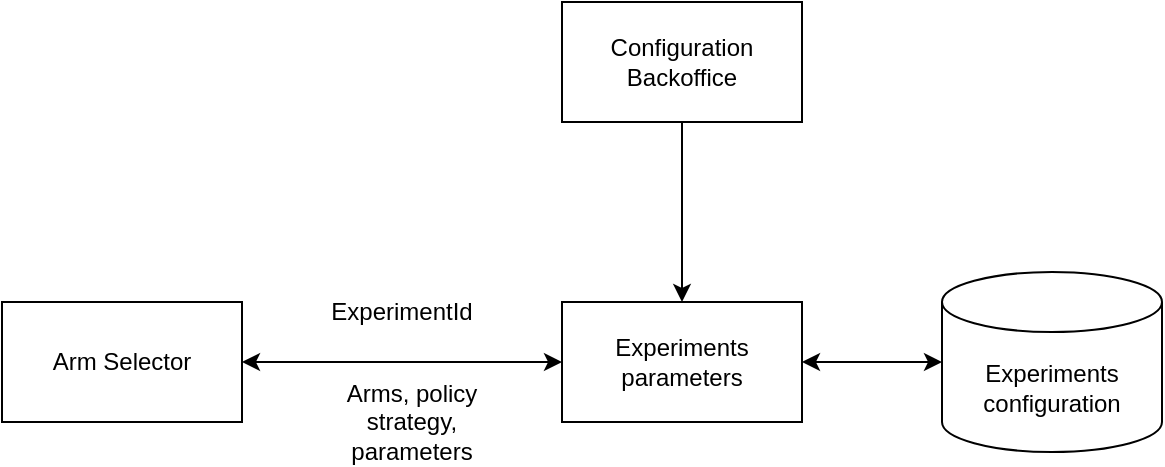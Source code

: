 <mxfile version="21.2.4" type="device">
  <diagram name="Page-1" id="KJau5NwkdW8614ORwbEg">
    <mxGraphModel dx="954" dy="559" grid="1" gridSize="10" guides="1" tooltips="1" connect="1" arrows="1" fold="1" page="1" pageScale="1" pageWidth="850" pageHeight="1100" math="0" shadow="0">
      <root>
        <mxCell id="0" />
        <mxCell id="1" parent="0" />
        <mxCell id="Ko60dQbkGXw1zQ9BxTi5-1" value="Arm Selector" style="rounded=0;whiteSpace=wrap;html=1;" vertex="1" parent="1">
          <mxGeometry x="60" y="200" width="120" height="60" as="geometry" />
        </mxCell>
        <mxCell id="Ko60dQbkGXw1zQ9BxTi5-2" value="Experiments parameters" style="rounded=0;whiteSpace=wrap;html=1;" vertex="1" parent="1">
          <mxGeometry x="340" y="200" width="120" height="60" as="geometry" />
        </mxCell>
        <mxCell id="Ko60dQbkGXw1zQ9BxTi5-3" value="Experiments configuration" style="shape=cylinder3;whiteSpace=wrap;html=1;boundedLbl=1;backgroundOutline=1;size=15;" vertex="1" parent="1">
          <mxGeometry x="530" y="185" width="110" height="90" as="geometry" />
        </mxCell>
        <mxCell id="Ko60dQbkGXw1zQ9BxTi5-4" value="" style="endArrow=classic;startArrow=classic;html=1;rounded=0;exitX=1;exitY=0.5;exitDx=0;exitDy=0;entryX=0;entryY=0.5;entryDx=0;entryDy=0;" edge="1" parent="1" source="Ko60dQbkGXw1zQ9BxTi5-1" target="Ko60dQbkGXw1zQ9BxTi5-2">
          <mxGeometry width="50" height="50" relative="1" as="geometry">
            <mxPoint x="400" y="350" as="sourcePoint" />
            <mxPoint x="450" y="300" as="targetPoint" />
          </mxGeometry>
        </mxCell>
        <mxCell id="Ko60dQbkGXw1zQ9BxTi5-5" value="" style="endArrow=classic;startArrow=classic;html=1;rounded=0;entryX=0;entryY=0.5;entryDx=0;entryDy=0;entryPerimeter=0;exitX=1;exitY=0.5;exitDx=0;exitDy=0;" edge="1" parent="1" source="Ko60dQbkGXw1zQ9BxTi5-2" target="Ko60dQbkGXw1zQ9BxTi5-3">
          <mxGeometry width="50" height="50" relative="1" as="geometry">
            <mxPoint x="400" y="350" as="sourcePoint" />
            <mxPoint x="450" y="300" as="targetPoint" />
          </mxGeometry>
        </mxCell>
        <mxCell id="Ko60dQbkGXw1zQ9BxTi5-8" style="edgeStyle=orthogonalEdgeStyle;rounded=0;orthogonalLoop=1;jettySize=auto;html=1;exitX=0.5;exitY=1;exitDx=0;exitDy=0;entryX=0.5;entryY=0;entryDx=0;entryDy=0;" edge="1" parent="1" source="Ko60dQbkGXw1zQ9BxTi5-6" target="Ko60dQbkGXw1zQ9BxTi5-2">
          <mxGeometry relative="1" as="geometry" />
        </mxCell>
        <mxCell id="Ko60dQbkGXw1zQ9BxTi5-6" value="Configuration Backoffice" style="rounded=0;whiteSpace=wrap;html=1;" vertex="1" parent="1">
          <mxGeometry x="340" y="50" width="120" height="60" as="geometry" />
        </mxCell>
        <mxCell id="Ko60dQbkGXw1zQ9BxTi5-9" value="ExperimentId" style="text;html=1;strokeColor=none;fillColor=none;align=center;verticalAlign=middle;whiteSpace=wrap;rounded=0;" vertex="1" parent="1">
          <mxGeometry x="230" y="190" width="60" height="30" as="geometry" />
        </mxCell>
        <mxCell id="Ko60dQbkGXw1zQ9BxTi5-10" value="Arms, policy strategy, parameters" style="text;html=1;strokeColor=none;fillColor=none;align=center;verticalAlign=middle;whiteSpace=wrap;rounded=0;" vertex="1" parent="1">
          <mxGeometry x="210" y="245" width="110" height="30" as="geometry" />
        </mxCell>
      </root>
    </mxGraphModel>
  </diagram>
</mxfile>
